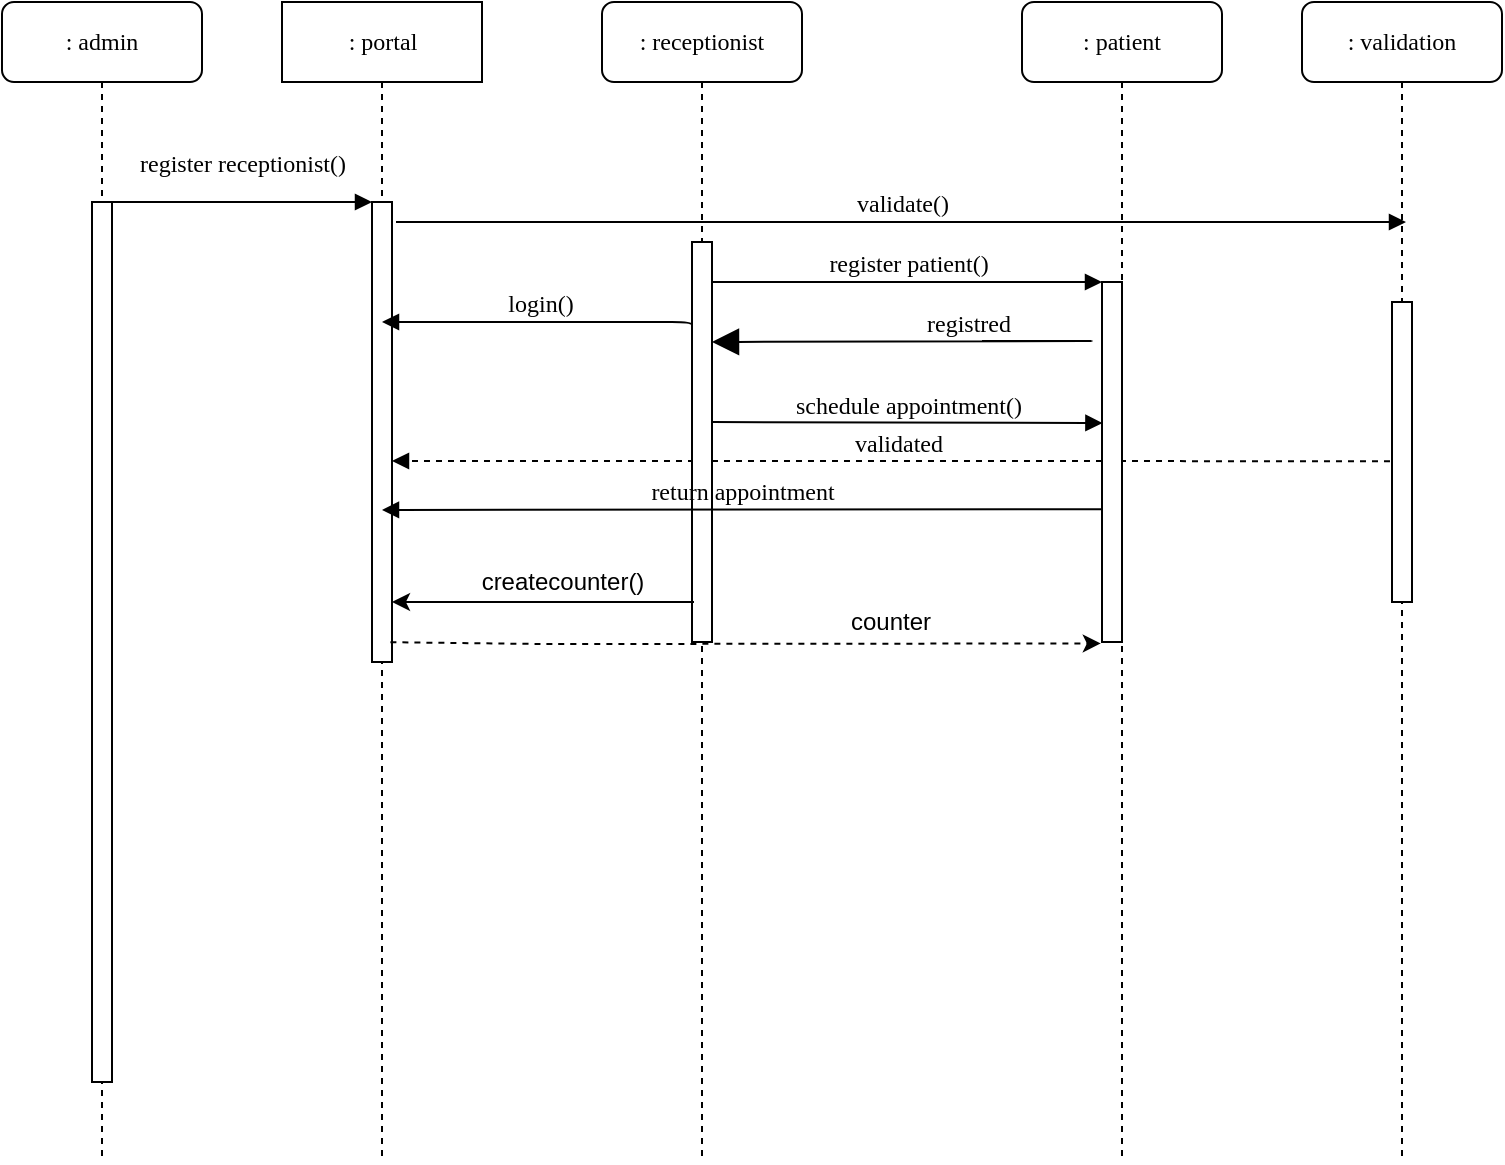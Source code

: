 <mxfile type="device" version="12.5.5"><diagram id="13e1069c-82ec-6db2-03f1-153e76fe0fe0" name="Page-1"><mxGraphModel grid="1" shadow="0" math="0" background="#ffffff" pageHeight="850" pageWidth="1100" pageScale="1" page="1" fold="1" arrows="1" connect="1" tooltips="1" guides="1" gridSize="10" dy="616" dx="1038"><root><mxCell id="0"/><mxCell id="1" parent="0"/><mxCell id="HjDWgFhoGI407bTIzObn-9" value="validated" parent="1" style="html=1;verticalAlign=bottom;endArrow=block;labelBackgroundColor=none;fontFamily=Verdana;fontSize=12;edgeStyle=elbowEdgeStyle;elbow=vertical;exitX=0;exitY=0.631;exitDx=0;exitDy=0;exitPerimeter=0;dashed=1;" edge="1" target="7baba1c4bc27f4b0-10"><mxGeometry as="geometry" relative="1"><mxPoint as="sourcePoint" y="309.58" x="800"/><Array as="points"><mxPoint y="309.5" x="455"/></Array><mxPoint as="targetPoint" y="309.53" x="440"/></mxGeometry></mxCell><mxCell id="7baba1c4bc27f4b0-2" value=": portal" parent="1" vertex="1" style="html=1;points=[];perimeter=orthogonalPerimeter;shape=umlLifeline;participant=label;shadow=0;fontFamily=Verdana;fontSize=12;fontColor=#000000;align=center;strokeColor=#000000;strokeWidth=1;fillColor=#ffffff;recursiveResize=0;container=1;collapsible=0;"><mxGeometry as="geometry" height="580" width="100" y="80" x="240"/></mxCell><mxCell id="7baba1c4bc27f4b0-10" value="" parent="7baba1c4bc27f4b0-2" vertex="1" style="html=1;points=[];perimeter=orthogonalPerimeter;rounded=0;shadow=0;comic=0;labelBackgroundColor=none;strokeWidth=1;fontFamily=Verdana;fontSize=12;align=center;"><mxGeometry as="geometry" height="230" width="10" y="100" x="45"/></mxCell><mxCell id="7baba1c4bc27f4b0-3" value=": receptionist" parent="1" vertex="1" style="shape=umlLifeline;perimeter=lifelinePerimeter;whiteSpace=wrap;html=1;container=1;collapsible=0;recursiveResize=0;outlineConnect=0;rounded=1;shadow=0;comic=0;labelBackgroundColor=none;strokeWidth=1;fontFamily=Verdana;fontSize=12;align=center;"><mxGeometry as="geometry" height="580" width="100" y="80" x="400"/></mxCell><mxCell id="7baba1c4bc27f4b0-13" value="" parent="7baba1c4bc27f4b0-3" vertex="1" style="html=1;points=[];perimeter=orthogonalPerimeter;rounded=0;shadow=0;comic=0;labelBackgroundColor=none;strokeWidth=1;fontFamily=Verdana;fontSize=12;align=center;"><mxGeometry as="geometry" height="200" width="10" y="120" x="45"/></mxCell><mxCell id="7baba1c4bc27f4b0-4" value=": patient" parent="1" vertex="1" style="shape=umlLifeline;perimeter=lifelinePerimeter;whiteSpace=wrap;html=1;container=1;collapsible=0;recursiveResize=0;outlineConnect=0;rounded=1;shadow=0;comic=0;labelBackgroundColor=none;strokeWidth=1;fontFamily=Verdana;fontSize=12;align=center;"><mxGeometry as="geometry" height="580" width="100" y="80" x="610"/></mxCell><mxCell id="7baba1c4bc27f4b0-8" value=": admin" parent="1" vertex="1" style="shape=umlLifeline;perimeter=lifelinePerimeter;whiteSpace=wrap;html=1;container=1;collapsible=0;recursiveResize=0;outlineConnect=0;rounded=1;shadow=0;comic=0;labelBackgroundColor=none;strokeWidth=1;fontFamily=Verdana;fontSize=12;align=center;"><mxGeometry as="geometry" height="580" width="100" y="80" x="100"/></mxCell><mxCell id="7baba1c4bc27f4b0-9" value="" parent="7baba1c4bc27f4b0-8" vertex="1" style="html=1;points=[];perimeter=orthogonalPerimeter;rounded=0;shadow=0;comic=0;labelBackgroundColor=none;strokeWidth=1;fontFamily=Verdana;fontSize=12;align=center;"><mxGeometry as="geometry" height="440" width="10" y="100" x="45"/></mxCell><mxCell id="7baba1c4bc27f4b0-16" value="" parent="1" vertex="1" style="html=1;points=[];perimeter=orthogonalPerimeter;rounded=0;shadow=0;comic=0;labelBackgroundColor=none;strokeWidth=1;fontFamily=Verdana;fontSize=12;align=center;"><mxGeometry as="geometry" height="180" width="10" y="220" x="650"/></mxCell><mxCell id="7baba1c4bc27f4b0-17" value="register patient()" parent="1" style="html=1;verticalAlign=bottom;endArrow=block;labelBackgroundColor=none;fontFamily=Verdana;fontSize=12;edgeStyle=elbowEdgeStyle;elbow=vertical;" edge="1" target="7baba1c4bc27f4b0-16" source="7baba1c4bc27f4b0-13"><mxGeometry as="geometry" relative="1"><mxPoint as="sourcePoint" y="220" x="510"/><Array as="points"><mxPoint y="220" x="460"/></Array></mxGeometry></mxCell><mxCell id="7baba1c4bc27f4b0-11" value="register receptionist()" parent="1" style="html=1;verticalAlign=bottom;endArrow=block;entryX=0;entryY=0;labelBackgroundColor=none;fontFamily=Verdana;fontSize=12;edgeStyle=elbowEdgeStyle;elbow=vertical;" edge="1" target="7baba1c4bc27f4b0-10" source="7baba1c4bc27f4b0-9"><mxGeometry as="geometry" y="10" relative="1"><mxPoint as="sourcePoint" y="190" x="220"/><mxPoint as="offset"/></mxGeometry></mxCell><mxCell id="vs0G-U4W4y4T-RYFGaKy-2" value="login()" parent="1" style="html=1;verticalAlign=bottom;endArrow=block;labelBackgroundColor=none;fontFamily=Verdana;fontSize=12;edgeStyle=elbowEdgeStyle;elbow=vertical;exitX=0;exitY=0.215;exitDx=0;exitDy=0;exitPerimeter=0;entryX=0.5;entryY=0.261;entryDx=0;entryDy=0;entryPerimeter=0;" edge="1" target="7baba1c4bc27f4b0-10" source="7baba1c4bc27f4b0-13"><mxGeometry as="geometry" relative="1"><mxPoint as="sourcePoint" y="240" x="430"/><Array as="points"><mxPoint y="240" x="305"/></Array><mxPoint as="targetPoint" y="240" x="300"/></mxGeometry></mxCell><mxCell id="vs0G-U4W4y4T-RYFGaKy-4" value="registred" parent="1" style="html=1;verticalAlign=bottom;endArrow=block;labelBackgroundColor=none;fontFamily=Verdana;fontSize=12;edgeStyle=elbowEdgeStyle;elbow=horizontal;endSize=11;" edge="1"><mxGeometry as="geometry" relative="1"><mxPoint as="sourcePoint" y="249.5" x="590"/><mxPoint as="targetPoint" y="250" x="455"/><Array as="points"><mxPoint y="250" x="650"/></Array></mxGeometry></mxCell><mxCell id="vs0G-U4W4y4T-RYFGaKy-5" value="schedule appointment()" parent="1" style="html=1;verticalAlign=bottom;endArrow=block;labelBackgroundColor=none;fontFamily=Verdana;fontSize=12;edgeStyle=elbowEdgeStyle;elbow=vertical;entryX=0.02;entryY=0.396;entryDx=0;entryDy=0;entryPerimeter=0;" edge="1" target="7baba1c4bc27f4b0-16"><mxGeometry as="geometry" relative="1"><mxPoint as="sourcePoint" y="290" x="455"/><Array as="points"/><mxPoint as="targetPoint" y="290" x="585"/></mxGeometry></mxCell><mxCell id="vs0G-U4W4y4T-RYFGaKy-6" value="return appointment" parent="1" style="html=1;verticalAlign=bottom;endArrow=block;labelBackgroundColor=none;fontFamily=Verdana;fontSize=12;edgeStyle=elbowEdgeStyle;elbow=vertical;entryX=0.5;entryY=0.261;entryDx=0;entryDy=0;entryPerimeter=0;exitX=0;exitY=0.631;exitDx=0;exitDy=0;exitPerimeter=0;" edge="1" source="7baba1c4bc27f4b0-16"><mxGeometry as="geometry" relative="1"><mxPoint as="sourcePoint" y="334" x="586"/><Array as="points"><mxPoint y="334" x="530"/><mxPoint y="333.5" x="305"/></Array><mxPoint as="targetPoint" y="333.53" x="290"/></mxGeometry></mxCell><mxCell id="HjDWgFhoGI407bTIzObn-7" value=": validation" parent="1" vertex="1" style="shape=umlLifeline;perimeter=lifelinePerimeter;whiteSpace=wrap;html=1;container=1;collapsible=0;recursiveResize=0;outlineConnect=0;rounded=1;shadow=0;comic=0;labelBackgroundColor=none;strokeWidth=1;fontFamily=Verdana;fontSize=12;align=center;"><mxGeometry as="geometry" height="580" width="100" y="80" x="750"/></mxCell><mxCell id="HjDWgFhoGI407bTIzObn-8" value="" parent="HjDWgFhoGI407bTIzObn-7" vertex="1" style="html=1;points=[];perimeter=orthogonalPerimeter;strokeWidth=1;"><mxGeometry as="geometry" height="150" width="10" y="150" x="45"/></mxCell><mxCell id="HjDWgFhoGI407bTIzObn-10" value="validate()" parent="1" style="html=1;verticalAlign=bottom;endArrow=block;labelBackgroundColor=none;fontFamily=Verdana;fontSize=12;edgeStyle=elbowEdgeStyle;elbow=vertical;exitX=0;exitY=0.631;exitDx=0;exitDy=0;exitPerimeter=0;" edge="1"><mxGeometry as="geometry" relative="1"><mxPoint as="sourcePoint" y="190" x="297"/><Array as="points"><mxPoint y="190" x="457"/></Array><mxPoint as="targetPoint" y="190.08" x="802"/></mxGeometry></mxCell><mxCell id="HjDWgFhoGI407bTIzObn-11" value="" parent="1" style="endArrow=classic;html=1;" edge="1" target="7baba1c4bc27f4b0-10"><mxGeometry as="geometry" height="50" width="50" relative="1"><mxPoint as="sourcePoint" y="380" x="446"/><mxPoint as="targetPoint" y="380" x="390"/></mxGeometry></mxCell><mxCell id="HjDWgFhoGI407bTIzObn-12" value="createcounter()" parent="1" vertex="1" style="text;html=1;align=center;verticalAlign=middle;resizable=0;points=[];autosize=1;"><mxGeometry as="geometry" height="20" width="100" y="360" x="330"/></mxCell><mxCell id="HjDWgFhoGI407bTIzObn-14" value="" parent="1" style="endArrow=classic;html=1;entryX=-0.06;entryY=1.004;entryDx=0;entryDy=0;entryPerimeter=0;exitX=0.92;exitY=0.957;exitDx=0;exitDy=0;exitPerimeter=0;dashed=1;" edge="1" target="7baba1c4bc27f4b0-16" source="7baba1c4bc27f4b0-10"><mxGeometry as="geometry" height="50" width="50" relative="1"><mxPoint as="sourcePoint" y="401" x="300"/><mxPoint as="targetPoint" y="380" x="400"/><Array as="points"><mxPoint y="401" x="370"/><mxPoint y="401" x="380"/><mxPoint y="401" x="390"/></Array></mxGeometry></mxCell><mxCell id="HjDWgFhoGI407bTIzObn-16" value="counter" parent="1" vertex="1" style="text;html=1;align=center;verticalAlign=middle;resizable=0;points=[];autosize=1;"><mxGeometry as="geometry" height="20" width="60" y="380" x="514"/></mxCell></root></mxGraphModel></diagram></mxfile>